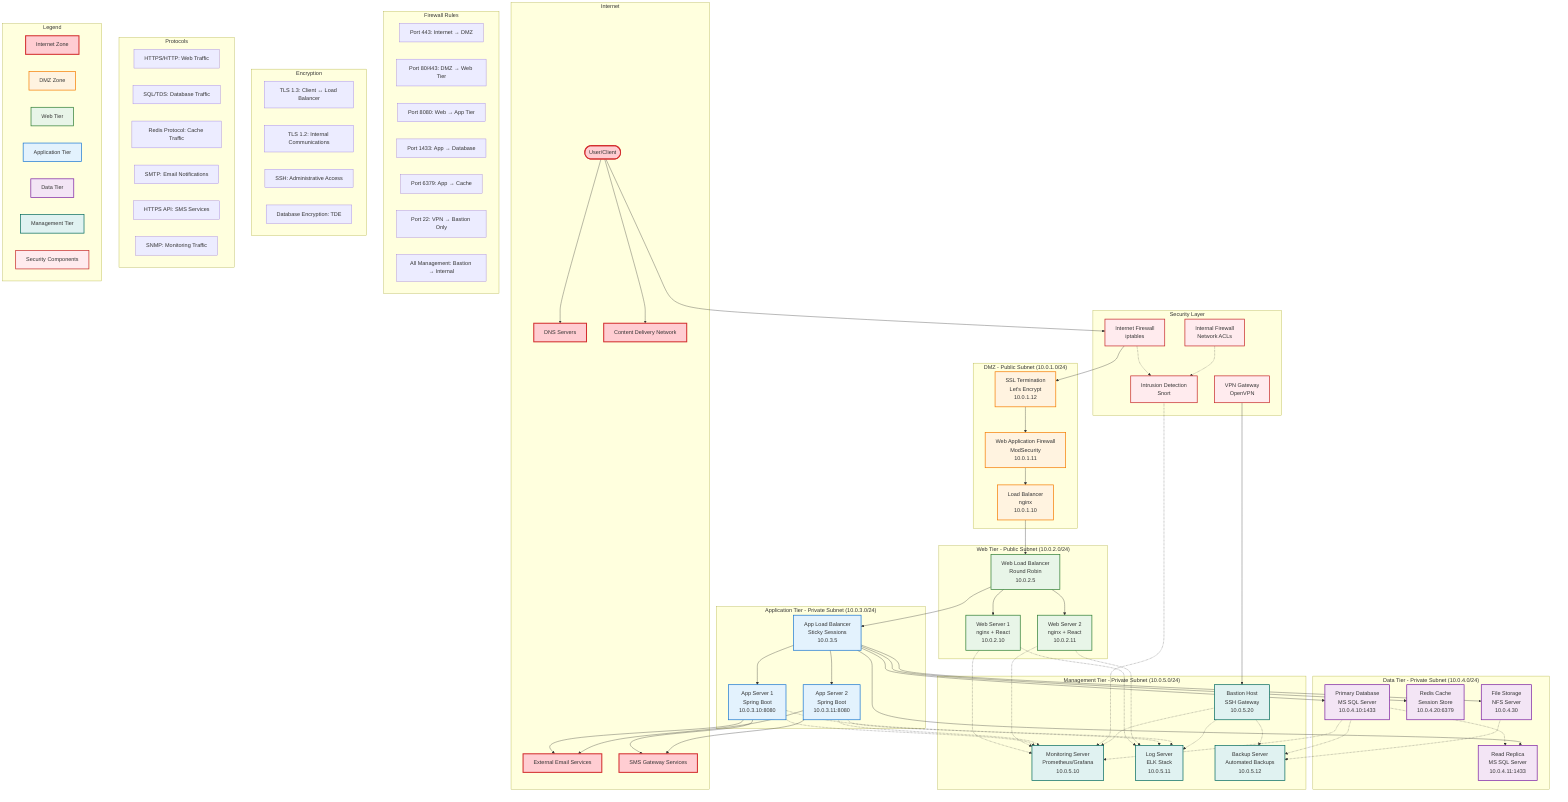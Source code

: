 graph TB
    %% Internet and External
    subgraph "Internet"
        Client([User/Client])
        DNS[DNS Servers]
        CDN[Content Delivery Network]
        EmailSrv[External Email Services]
        SMSSrv[SMS Gateway Services]
    end
    
    %% DMZ (Demilitarized Zone)
    subgraph "DMZ - Public Subnet (10.0.1.0/24)"
        LB[Load Balancer<br/>nginx<br/>10.0.1.10]
        WAF[Web Application Firewall<br/>ModSecurity<br/>10.0.1.11]
        SSL[SSL Termination<br/>Let's Encrypt<br/>10.0.1.12]
        
        SSL --> WAF
        WAF --> LB
    end
    
    %% Web Tier
    subgraph "Web Tier - Public Subnet (10.0.2.0/24)"
        WEB1[Web Server 1<br/>nginx + React<br/>10.0.2.10]
        WEB2[Web Server 2<br/>nginx + React<br/>10.0.2.11]
        WebLB[Web Load Balancer<br/>Round Robin<br/>10.0.2.5]
        
        WebLB --> WEB1
        WebLB --> WEB2
    end
    
    %% Application Tier
    subgraph "Application Tier - Private Subnet (10.0.3.0/24)"
        APP1[App Server 1<br/>Spring Boot<br/>10.0.3.10:8080]
        APP2[App Server 2<br/>Spring Boot<br/>10.0.3.11:8080]
        AppLB[App Load Balancer<br/>Sticky Sessions<br/>10.0.3.5]
        
        AppLB --> APP1
        AppLB --> APP2
    end
    
    %% Data Tier
    subgraph "Data Tier - Private Subnet (10.0.4.0/24)"
        DB1[Primary Database<br/>MS SQL Server<br/>10.0.4.10:1433]
        DB2[Read Replica<br/>MS SQL Server<br/>10.0.4.11:1433]
        CACHE[Redis Cache<br/>Session Store<br/>10.0.4.20:6379]
        FILE[File Storage<br/>NFS Server<br/>10.0.4.30]
        
        DB1 -.-> DB2
    end
    
    %% Management Tier
    subgraph "Management Tier - Private Subnet (10.0.5.0/24)"
        MON[Monitoring Server<br/>Prometheus/Grafana<br/>10.0.5.10]
        LOG[Log Server<br/>ELK Stack<br/>10.0.5.11]
        BACKUP[Backup Server<br/>Automated Backups<br/>10.0.5.12]
        BASTION[Bastion Host<br/>SSH Gateway<br/>10.0.5.20]
    end
    
    %% Security Components
    subgraph "Security Layer"
        FW1[Internet Firewall<br/>iptables]
        FW2[Internal Firewall<br/>Network ACLs]
        IDS[Intrusion Detection<br/>Snort]
        VPN[VPN Gateway<br/>OpenVPN]
    end
    
    %% Network Connections
    Client --> DNS
    Client --> CDN
    Client --> FW1
    FW1 --> SSL
    
    LB --> WebLB
    WebLB --> AppLB
    AppLB --> DB1
    AppLB --> DB2
    AppLB --> CACHE
    AppLB --> FILE
    
    %% External Service Connections
    APP1 --> EmailSrv
    APP2 --> EmailSrv
    APP1 --> SMSSrv
    APP2 --> SMSSrv
    
    %% Monitoring Connections
    WEB1 -.-> MON
    WEB2 -.-> MON
    APP1 -.-> MON
    APP2 -.-> MON
    DB1 -.-> MON
    
    WEB1 -.-> LOG
    WEB2 -.-> LOG
    APP1 -.-> LOG
    APP2 -.-> LOG
    
    %% Backup Connections
    DB1 -.-> BACKUP
    FILE -.-> BACKUP
    
    %% Security Monitoring
    FW1 -.-> IDS
    FW2 -.-> IDS
    IDS -.-> MON
    
    %% Admin Access
    VPN --> BASTION
    BASTION -.-> MON
    BASTION -.-> LOG
    BASTION -.-> BACKUP
    
    %% Network Security Rules
    subgraph "Firewall Rules"
        R1[Port 443: Internet → DMZ]
        R2[Port 80/443: DMZ → Web Tier]
        R3[Port 8080: Web → App Tier]
        R4[Port 1433: App → Database]
        R5[Port 6379: App → Cache]
        R6[Port 22: VPN → Bastion Only]
        R7[All Management: Bastion → Internal]
    end
    
    %% SSL/TLS Encryption
    subgraph "Encryption"
        E1[TLS 1.3: Client ↔ Load Balancer]
        E2[TLS 1.2: Internal Communications]
        E3[SSH: Administrative Access]
        E4[Database Encryption: TDE]
    end
    
    %% Network Protocols
    subgraph "Protocols"
        P1[HTTPS/HTTP: Web Traffic]
        P2[SQL/TDS: Database Traffic]
        P3[Redis Protocol: Cache Traffic]
        P4[SMTP: Email Notifications]
        P5[HTTPS API: SMS Services]
        P6[SNMP: Monitoring Traffic]
    end
    
    %% Security Zones
    classDef internet fill:#ffcdd2,stroke:#d32f2f,stroke-width:3px
    classDef dmz fill:#fff3e0,stroke:#f57c00,stroke-width:2px
    classDef web fill:#e8f5e8,stroke:#2e7d32,stroke-width:2px
    classDef app fill:#e3f2fd,stroke:#1976d2,stroke-width:2px
    classDef data fill:#f3e5f5,stroke:#7b1fa2,stroke-width:2px
    classDef mgmt fill:#e0f2f1,stroke:#00695c,stroke-width:2px
    classDef security fill:#ffebee,stroke:#c62828,stroke-width:2px
    
    class Client,DNS,CDN,EmailSrv,SMSSrv internet
    class LB,WAF,SSL dmz
    class WEB1,WEB2,WebLB web
    class APP1,APP2,AppLB app
    class DB1,DB2,CACHE,FILE data
    class MON,LOG,BACKUP,BASTION mgmt
    class FW1,FW2,IDS,VPN security
    
    %% Network Annotations
    subgraph "Legend"
        L1[Internet Zone]:::internet
        L2[DMZ Zone]:::dmz
        L3[Web Tier]:::web
        L4[Application Tier]:::app
        L5[Data Tier]:::data
        L6[Management Tier]:::mgmt
        L7[Security Components]:::security
    end